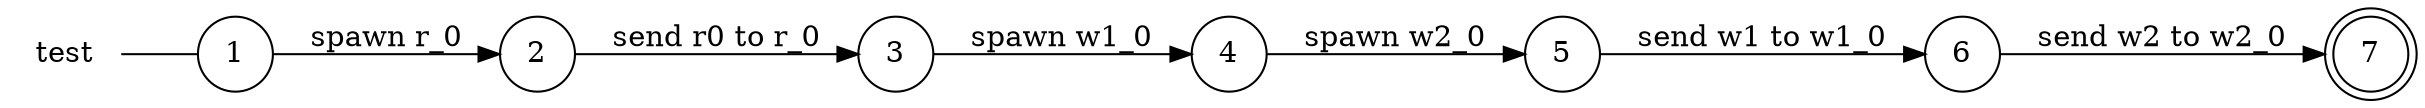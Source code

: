 digraph test {
	rankdir="LR";
	n_0 [label="test", shape="plaintext"];
	n_1 [id="5", shape=doublecircle, label="7"];
	n_2 [id="6", shape=circle, label="6"];
	n_3 [id="1", shape=circle, label="1"];
	n_0 -> n_3 [arrowhead=none];
	n_4 [id="2", shape=circle, label="2"];
	n_5 [id="4", shape=circle, label="5"];
	n_6 [id="7", shape=circle, label="4"];
	n_7 [id="3", shape=circle, label="3"];

	n_5 -> n_2 [id="[$e|4]", label="send w1 to w1_0"];
	n_2 -> n_1 [id="[$e|3]", label="send w2 to w2_0"];
	n_7 -> n_6 [id="[$e|5]", label="spawn w1_0"];
	n_6 -> n_5 [id="[$e|0]", label="spawn w2_0"];
	n_3 -> n_4 [id="[$e|1]", label="spawn r_0"];
	n_4 -> n_7 [id="[$e|2]", label="send r0 to r_0"];
}
